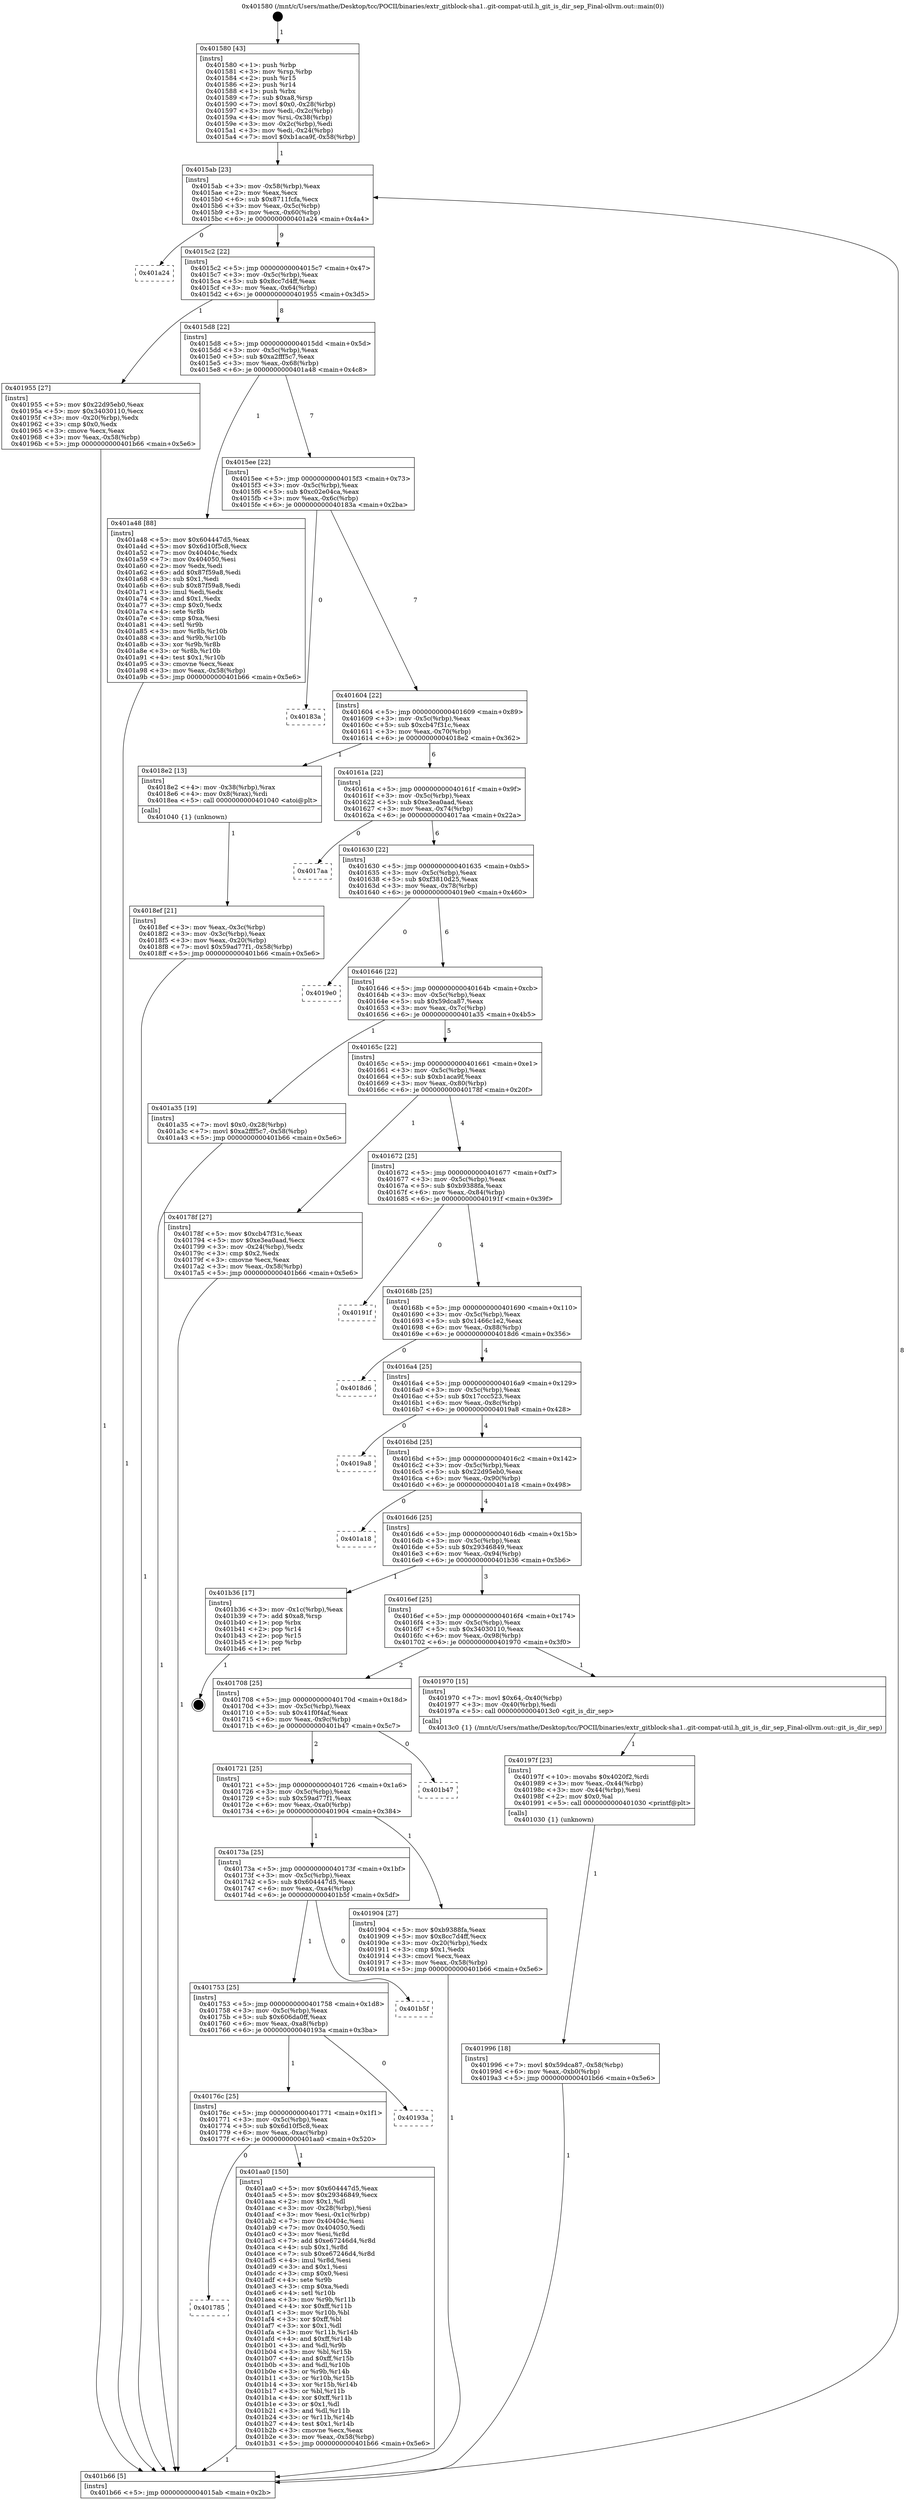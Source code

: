 digraph "0x401580" {
  label = "0x401580 (/mnt/c/Users/mathe/Desktop/tcc/POCII/binaries/extr_gitblock-sha1..git-compat-util.h_git_is_dir_sep_Final-ollvm.out::main(0))"
  labelloc = "t"
  node[shape=record]

  Entry [label="",width=0.3,height=0.3,shape=circle,fillcolor=black,style=filled]
  "0x4015ab" [label="{
     0x4015ab [23]\l
     | [instrs]\l
     &nbsp;&nbsp;0x4015ab \<+3\>: mov -0x58(%rbp),%eax\l
     &nbsp;&nbsp;0x4015ae \<+2\>: mov %eax,%ecx\l
     &nbsp;&nbsp;0x4015b0 \<+6\>: sub $0x8711fcfa,%ecx\l
     &nbsp;&nbsp;0x4015b6 \<+3\>: mov %eax,-0x5c(%rbp)\l
     &nbsp;&nbsp;0x4015b9 \<+3\>: mov %ecx,-0x60(%rbp)\l
     &nbsp;&nbsp;0x4015bc \<+6\>: je 0000000000401a24 \<main+0x4a4\>\l
  }"]
  "0x401a24" [label="{
     0x401a24\l
  }", style=dashed]
  "0x4015c2" [label="{
     0x4015c2 [22]\l
     | [instrs]\l
     &nbsp;&nbsp;0x4015c2 \<+5\>: jmp 00000000004015c7 \<main+0x47\>\l
     &nbsp;&nbsp;0x4015c7 \<+3\>: mov -0x5c(%rbp),%eax\l
     &nbsp;&nbsp;0x4015ca \<+5\>: sub $0x8cc7d4ff,%eax\l
     &nbsp;&nbsp;0x4015cf \<+3\>: mov %eax,-0x64(%rbp)\l
     &nbsp;&nbsp;0x4015d2 \<+6\>: je 0000000000401955 \<main+0x3d5\>\l
  }"]
  Exit [label="",width=0.3,height=0.3,shape=circle,fillcolor=black,style=filled,peripheries=2]
  "0x401955" [label="{
     0x401955 [27]\l
     | [instrs]\l
     &nbsp;&nbsp;0x401955 \<+5\>: mov $0x22d95eb0,%eax\l
     &nbsp;&nbsp;0x40195a \<+5\>: mov $0x34030110,%ecx\l
     &nbsp;&nbsp;0x40195f \<+3\>: mov -0x20(%rbp),%edx\l
     &nbsp;&nbsp;0x401962 \<+3\>: cmp $0x0,%edx\l
     &nbsp;&nbsp;0x401965 \<+3\>: cmove %ecx,%eax\l
     &nbsp;&nbsp;0x401968 \<+3\>: mov %eax,-0x58(%rbp)\l
     &nbsp;&nbsp;0x40196b \<+5\>: jmp 0000000000401b66 \<main+0x5e6\>\l
  }"]
  "0x4015d8" [label="{
     0x4015d8 [22]\l
     | [instrs]\l
     &nbsp;&nbsp;0x4015d8 \<+5\>: jmp 00000000004015dd \<main+0x5d\>\l
     &nbsp;&nbsp;0x4015dd \<+3\>: mov -0x5c(%rbp),%eax\l
     &nbsp;&nbsp;0x4015e0 \<+5\>: sub $0xa2fff5c7,%eax\l
     &nbsp;&nbsp;0x4015e5 \<+3\>: mov %eax,-0x68(%rbp)\l
     &nbsp;&nbsp;0x4015e8 \<+6\>: je 0000000000401a48 \<main+0x4c8\>\l
  }"]
  "0x401785" [label="{
     0x401785\l
  }", style=dashed]
  "0x401a48" [label="{
     0x401a48 [88]\l
     | [instrs]\l
     &nbsp;&nbsp;0x401a48 \<+5\>: mov $0x604447d5,%eax\l
     &nbsp;&nbsp;0x401a4d \<+5\>: mov $0x6d10f5c8,%ecx\l
     &nbsp;&nbsp;0x401a52 \<+7\>: mov 0x40404c,%edx\l
     &nbsp;&nbsp;0x401a59 \<+7\>: mov 0x404050,%esi\l
     &nbsp;&nbsp;0x401a60 \<+2\>: mov %edx,%edi\l
     &nbsp;&nbsp;0x401a62 \<+6\>: add $0x87f59a8,%edi\l
     &nbsp;&nbsp;0x401a68 \<+3\>: sub $0x1,%edi\l
     &nbsp;&nbsp;0x401a6b \<+6\>: sub $0x87f59a8,%edi\l
     &nbsp;&nbsp;0x401a71 \<+3\>: imul %edi,%edx\l
     &nbsp;&nbsp;0x401a74 \<+3\>: and $0x1,%edx\l
     &nbsp;&nbsp;0x401a77 \<+3\>: cmp $0x0,%edx\l
     &nbsp;&nbsp;0x401a7a \<+4\>: sete %r8b\l
     &nbsp;&nbsp;0x401a7e \<+3\>: cmp $0xa,%esi\l
     &nbsp;&nbsp;0x401a81 \<+4\>: setl %r9b\l
     &nbsp;&nbsp;0x401a85 \<+3\>: mov %r8b,%r10b\l
     &nbsp;&nbsp;0x401a88 \<+3\>: and %r9b,%r10b\l
     &nbsp;&nbsp;0x401a8b \<+3\>: xor %r9b,%r8b\l
     &nbsp;&nbsp;0x401a8e \<+3\>: or %r8b,%r10b\l
     &nbsp;&nbsp;0x401a91 \<+4\>: test $0x1,%r10b\l
     &nbsp;&nbsp;0x401a95 \<+3\>: cmovne %ecx,%eax\l
     &nbsp;&nbsp;0x401a98 \<+3\>: mov %eax,-0x58(%rbp)\l
     &nbsp;&nbsp;0x401a9b \<+5\>: jmp 0000000000401b66 \<main+0x5e6\>\l
  }"]
  "0x4015ee" [label="{
     0x4015ee [22]\l
     | [instrs]\l
     &nbsp;&nbsp;0x4015ee \<+5\>: jmp 00000000004015f3 \<main+0x73\>\l
     &nbsp;&nbsp;0x4015f3 \<+3\>: mov -0x5c(%rbp),%eax\l
     &nbsp;&nbsp;0x4015f6 \<+5\>: sub $0xc02e04ca,%eax\l
     &nbsp;&nbsp;0x4015fb \<+3\>: mov %eax,-0x6c(%rbp)\l
     &nbsp;&nbsp;0x4015fe \<+6\>: je 000000000040183a \<main+0x2ba\>\l
  }"]
  "0x401aa0" [label="{
     0x401aa0 [150]\l
     | [instrs]\l
     &nbsp;&nbsp;0x401aa0 \<+5\>: mov $0x604447d5,%eax\l
     &nbsp;&nbsp;0x401aa5 \<+5\>: mov $0x29346849,%ecx\l
     &nbsp;&nbsp;0x401aaa \<+2\>: mov $0x1,%dl\l
     &nbsp;&nbsp;0x401aac \<+3\>: mov -0x28(%rbp),%esi\l
     &nbsp;&nbsp;0x401aaf \<+3\>: mov %esi,-0x1c(%rbp)\l
     &nbsp;&nbsp;0x401ab2 \<+7\>: mov 0x40404c,%esi\l
     &nbsp;&nbsp;0x401ab9 \<+7\>: mov 0x404050,%edi\l
     &nbsp;&nbsp;0x401ac0 \<+3\>: mov %esi,%r8d\l
     &nbsp;&nbsp;0x401ac3 \<+7\>: add $0xe67246d4,%r8d\l
     &nbsp;&nbsp;0x401aca \<+4\>: sub $0x1,%r8d\l
     &nbsp;&nbsp;0x401ace \<+7\>: sub $0xe67246d4,%r8d\l
     &nbsp;&nbsp;0x401ad5 \<+4\>: imul %r8d,%esi\l
     &nbsp;&nbsp;0x401ad9 \<+3\>: and $0x1,%esi\l
     &nbsp;&nbsp;0x401adc \<+3\>: cmp $0x0,%esi\l
     &nbsp;&nbsp;0x401adf \<+4\>: sete %r9b\l
     &nbsp;&nbsp;0x401ae3 \<+3\>: cmp $0xa,%edi\l
     &nbsp;&nbsp;0x401ae6 \<+4\>: setl %r10b\l
     &nbsp;&nbsp;0x401aea \<+3\>: mov %r9b,%r11b\l
     &nbsp;&nbsp;0x401aed \<+4\>: xor $0xff,%r11b\l
     &nbsp;&nbsp;0x401af1 \<+3\>: mov %r10b,%bl\l
     &nbsp;&nbsp;0x401af4 \<+3\>: xor $0xff,%bl\l
     &nbsp;&nbsp;0x401af7 \<+3\>: xor $0x1,%dl\l
     &nbsp;&nbsp;0x401afa \<+3\>: mov %r11b,%r14b\l
     &nbsp;&nbsp;0x401afd \<+4\>: and $0xff,%r14b\l
     &nbsp;&nbsp;0x401b01 \<+3\>: and %dl,%r9b\l
     &nbsp;&nbsp;0x401b04 \<+3\>: mov %bl,%r15b\l
     &nbsp;&nbsp;0x401b07 \<+4\>: and $0xff,%r15b\l
     &nbsp;&nbsp;0x401b0b \<+3\>: and %dl,%r10b\l
     &nbsp;&nbsp;0x401b0e \<+3\>: or %r9b,%r14b\l
     &nbsp;&nbsp;0x401b11 \<+3\>: or %r10b,%r15b\l
     &nbsp;&nbsp;0x401b14 \<+3\>: xor %r15b,%r14b\l
     &nbsp;&nbsp;0x401b17 \<+3\>: or %bl,%r11b\l
     &nbsp;&nbsp;0x401b1a \<+4\>: xor $0xff,%r11b\l
     &nbsp;&nbsp;0x401b1e \<+3\>: or $0x1,%dl\l
     &nbsp;&nbsp;0x401b21 \<+3\>: and %dl,%r11b\l
     &nbsp;&nbsp;0x401b24 \<+3\>: or %r11b,%r14b\l
     &nbsp;&nbsp;0x401b27 \<+4\>: test $0x1,%r14b\l
     &nbsp;&nbsp;0x401b2b \<+3\>: cmovne %ecx,%eax\l
     &nbsp;&nbsp;0x401b2e \<+3\>: mov %eax,-0x58(%rbp)\l
     &nbsp;&nbsp;0x401b31 \<+5\>: jmp 0000000000401b66 \<main+0x5e6\>\l
  }"]
  "0x40183a" [label="{
     0x40183a\l
  }", style=dashed]
  "0x401604" [label="{
     0x401604 [22]\l
     | [instrs]\l
     &nbsp;&nbsp;0x401604 \<+5\>: jmp 0000000000401609 \<main+0x89\>\l
     &nbsp;&nbsp;0x401609 \<+3\>: mov -0x5c(%rbp),%eax\l
     &nbsp;&nbsp;0x40160c \<+5\>: sub $0xcb47f31c,%eax\l
     &nbsp;&nbsp;0x401611 \<+3\>: mov %eax,-0x70(%rbp)\l
     &nbsp;&nbsp;0x401614 \<+6\>: je 00000000004018e2 \<main+0x362\>\l
  }"]
  "0x40176c" [label="{
     0x40176c [25]\l
     | [instrs]\l
     &nbsp;&nbsp;0x40176c \<+5\>: jmp 0000000000401771 \<main+0x1f1\>\l
     &nbsp;&nbsp;0x401771 \<+3\>: mov -0x5c(%rbp),%eax\l
     &nbsp;&nbsp;0x401774 \<+5\>: sub $0x6d10f5c8,%eax\l
     &nbsp;&nbsp;0x401779 \<+6\>: mov %eax,-0xac(%rbp)\l
     &nbsp;&nbsp;0x40177f \<+6\>: je 0000000000401aa0 \<main+0x520\>\l
  }"]
  "0x4018e2" [label="{
     0x4018e2 [13]\l
     | [instrs]\l
     &nbsp;&nbsp;0x4018e2 \<+4\>: mov -0x38(%rbp),%rax\l
     &nbsp;&nbsp;0x4018e6 \<+4\>: mov 0x8(%rax),%rdi\l
     &nbsp;&nbsp;0x4018ea \<+5\>: call 0000000000401040 \<atoi@plt\>\l
     | [calls]\l
     &nbsp;&nbsp;0x401040 \{1\} (unknown)\l
  }"]
  "0x40161a" [label="{
     0x40161a [22]\l
     | [instrs]\l
     &nbsp;&nbsp;0x40161a \<+5\>: jmp 000000000040161f \<main+0x9f\>\l
     &nbsp;&nbsp;0x40161f \<+3\>: mov -0x5c(%rbp),%eax\l
     &nbsp;&nbsp;0x401622 \<+5\>: sub $0xe3ea0aad,%eax\l
     &nbsp;&nbsp;0x401627 \<+3\>: mov %eax,-0x74(%rbp)\l
     &nbsp;&nbsp;0x40162a \<+6\>: je 00000000004017aa \<main+0x22a\>\l
  }"]
  "0x40193a" [label="{
     0x40193a\l
  }", style=dashed]
  "0x4017aa" [label="{
     0x4017aa\l
  }", style=dashed]
  "0x401630" [label="{
     0x401630 [22]\l
     | [instrs]\l
     &nbsp;&nbsp;0x401630 \<+5\>: jmp 0000000000401635 \<main+0xb5\>\l
     &nbsp;&nbsp;0x401635 \<+3\>: mov -0x5c(%rbp),%eax\l
     &nbsp;&nbsp;0x401638 \<+5\>: sub $0xf3810d25,%eax\l
     &nbsp;&nbsp;0x40163d \<+3\>: mov %eax,-0x78(%rbp)\l
     &nbsp;&nbsp;0x401640 \<+6\>: je 00000000004019e0 \<main+0x460\>\l
  }"]
  "0x401753" [label="{
     0x401753 [25]\l
     | [instrs]\l
     &nbsp;&nbsp;0x401753 \<+5\>: jmp 0000000000401758 \<main+0x1d8\>\l
     &nbsp;&nbsp;0x401758 \<+3\>: mov -0x5c(%rbp),%eax\l
     &nbsp;&nbsp;0x40175b \<+5\>: sub $0x606da0ff,%eax\l
     &nbsp;&nbsp;0x401760 \<+6\>: mov %eax,-0xa8(%rbp)\l
     &nbsp;&nbsp;0x401766 \<+6\>: je 000000000040193a \<main+0x3ba\>\l
  }"]
  "0x4019e0" [label="{
     0x4019e0\l
  }", style=dashed]
  "0x401646" [label="{
     0x401646 [22]\l
     | [instrs]\l
     &nbsp;&nbsp;0x401646 \<+5\>: jmp 000000000040164b \<main+0xcb\>\l
     &nbsp;&nbsp;0x40164b \<+3\>: mov -0x5c(%rbp),%eax\l
     &nbsp;&nbsp;0x40164e \<+5\>: sub $0x59dca87,%eax\l
     &nbsp;&nbsp;0x401653 \<+3\>: mov %eax,-0x7c(%rbp)\l
     &nbsp;&nbsp;0x401656 \<+6\>: je 0000000000401a35 \<main+0x4b5\>\l
  }"]
  "0x401b5f" [label="{
     0x401b5f\l
  }", style=dashed]
  "0x401a35" [label="{
     0x401a35 [19]\l
     | [instrs]\l
     &nbsp;&nbsp;0x401a35 \<+7\>: movl $0x0,-0x28(%rbp)\l
     &nbsp;&nbsp;0x401a3c \<+7\>: movl $0xa2fff5c7,-0x58(%rbp)\l
     &nbsp;&nbsp;0x401a43 \<+5\>: jmp 0000000000401b66 \<main+0x5e6\>\l
  }"]
  "0x40165c" [label="{
     0x40165c [22]\l
     | [instrs]\l
     &nbsp;&nbsp;0x40165c \<+5\>: jmp 0000000000401661 \<main+0xe1\>\l
     &nbsp;&nbsp;0x401661 \<+3\>: mov -0x5c(%rbp),%eax\l
     &nbsp;&nbsp;0x401664 \<+5\>: sub $0xb1aca9f,%eax\l
     &nbsp;&nbsp;0x401669 \<+3\>: mov %eax,-0x80(%rbp)\l
     &nbsp;&nbsp;0x40166c \<+6\>: je 000000000040178f \<main+0x20f\>\l
  }"]
  "0x401996" [label="{
     0x401996 [18]\l
     | [instrs]\l
     &nbsp;&nbsp;0x401996 \<+7\>: movl $0x59dca87,-0x58(%rbp)\l
     &nbsp;&nbsp;0x40199d \<+6\>: mov %eax,-0xb0(%rbp)\l
     &nbsp;&nbsp;0x4019a3 \<+5\>: jmp 0000000000401b66 \<main+0x5e6\>\l
  }"]
  "0x40178f" [label="{
     0x40178f [27]\l
     | [instrs]\l
     &nbsp;&nbsp;0x40178f \<+5\>: mov $0xcb47f31c,%eax\l
     &nbsp;&nbsp;0x401794 \<+5\>: mov $0xe3ea0aad,%ecx\l
     &nbsp;&nbsp;0x401799 \<+3\>: mov -0x24(%rbp),%edx\l
     &nbsp;&nbsp;0x40179c \<+3\>: cmp $0x2,%edx\l
     &nbsp;&nbsp;0x40179f \<+3\>: cmovne %ecx,%eax\l
     &nbsp;&nbsp;0x4017a2 \<+3\>: mov %eax,-0x58(%rbp)\l
     &nbsp;&nbsp;0x4017a5 \<+5\>: jmp 0000000000401b66 \<main+0x5e6\>\l
  }"]
  "0x401672" [label="{
     0x401672 [25]\l
     | [instrs]\l
     &nbsp;&nbsp;0x401672 \<+5\>: jmp 0000000000401677 \<main+0xf7\>\l
     &nbsp;&nbsp;0x401677 \<+3\>: mov -0x5c(%rbp),%eax\l
     &nbsp;&nbsp;0x40167a \<+5\>: sub $0xb9388fa,%eax\l
     &nbsp;&nbsp;0x40167f \<+6\>: mov %eax,-0x84(%rbp)\l
     &nbsp;&nbsp;0x401685 \<+6\>: je 000000000040191f \<main+0x39f\>\l
  }"]
  "0x401b66" [label="{
     0x401b66 [5]\l
     | [instrs]\l
     &nbsp;&nbsp;0x401b66 \<+5\>: jmp 00000000004015ab \<main+0x2b\>\l
  }"]
  "0x401580" [label="{
     0x401580 [43]\l
     | [instrs]\l
     &nbsp;&nbsp;0x401580 \<+1\>: push %rbp\l
     &nbsp;&nbsp;0x401581 \<+3\>: mov %rsp,%rbp\l
     &nbsp;&nbsp;0x401584 \<+2\>: push %r15\l
     &nbsp;&nbsp;0x401586 \<+2\>: push %r14\l
     &nbsp;&nbsp;0x401588 \<+1\>: push %rbx\l
     &nbsp;&nbsp;0x401589 \<+7\>: sub $0xa8,%rsp\l
     &nbsp;&nbsp;0x401590 \<+7\>: movl $0x0,-0x28(%rbp)\l
     &nbsp;&nbsp;0x401597 \<+3\>: mov %edi,-0x2c(%rbp)\l
     &nbsp;&nbsp;0x40159a \<+4\>: mov %rsi,-0x38(%rbp)\l
     &nbsp;&nbsp;0x40159e \<+3\>: mov -0x2c(%rbp),%edi\l
     &nbsp;&nbsp;0x4015a1 \<+3\>: mov %edi,-0x24(%rbp)\l
     &nbsp;&nbsp;0x4015a4 \<+7\>: movl $0xb1aca9f,-0x58(%rbp)\l
  }"]
  "0x4018ef" [label="{
     0x4018ef [21]\l
     | [instrs]\l
     &nbsp;&nbsp;0x4018ef \<+3\>: mov %eax,-0x3c(%rbp)\l
     &nbsp;&nbsp;0x4018f2 \<+3\>: mov -0x3c(%rbp),%eax\l
     &nbsp;&nbsp;0x4018f5 \<+3\>: mov %eax,-0x20(%rbp)\l
     &nbsp;&nbsp;0x4018f8 \<+7\>: movl $0x59ad77f1,-0x58(%rbp)\l
     &nbsp;&nbsp;0x4018ff \<+5\>: jmp 0000000000401b66 \<main+0x5e6\>\l
  }"]
  "0x40197f" [label="{
     0x40197f [23]\l
     | [instrs]\l
     &nbsp;&nbsp;0x40197f \<+10\>: movabs $0x4020f2,%rdi\l
     &nbsp;&nbsp;0x401989 \<+3\>: mov %eax,-0x44(%rbp)\l
     &nbsp;&nbsp;0x40198c \<+3\>: mov -0x44(%rbp),%esi\l
     &nbsp;&nbsp;0x40198f \<+2\>: mov $0x0,%al\l
     &nbsp;&nbsp;0x401991 \<+5\>: call 0000000000401030 \<printf@plt\>\l
     | [calls]\l
     &nbsp;&nbsp;0x401030 \{1\} (unknown)\l
  }"]
  "0x40191f" [label="{
     0x40191f\l
  }", style=dashed]
  "0x40168b" [label="{
     0x40168b [25]\l
     | [instrs]\l
     &nbsp;&nbsp;0x40168b \<+5\>: jmp 0000000000401690 \<main+0x110\>\l
     &nbsp;&nbsp;0x401690 \<+3\>: mov -0x5c(%rbp),%eax\l
     &nbsp;&nbsp;0x401693 \<+5\>: sub $0x1466c1e2,%eax\l
     &nbsp;&nbsp;0x401698 \<+6\>: mov %eax,-0x88(%rbp)\l
     &nbsp;&nbsp;0x40169e \<+6\>: je 00000000004018d6 \<main+0x356\>\l
  }"]
  "0x40173a" [label="{
     0x40173a [25]\l
     | [instrs]\l
     &nbsp;&nbsp;0x40173a \<+5\>: jmp 000000000040173f \<main+0x1bf\>\l
     &nbsp;&nbsp;0x40173f \<+3\>: mov -0x5c(%rbp),%eax\l
     &nbsp;&nbsp;0x401742 \<+5\>: sub $0x604447d5,%eax\l
     &nbsp;&nbsp;0x401747 \<+6\>: mov %eax,-0xa4(%rbp)\l
     &nbsp;&nbsp;0x40174d \<+6\>: je 0000000000401b5f \<main+0x5df\>\l
  }"]
  "0x4018d6" [label="{
     0x4018d6\l
  }", style=dashed]
  "0x4016a4" [label="{
     0x4016a4 [25]\l
     | [instrs]\l
     &nbsp;&nbsp;0x4016a4 \<+5\>: jmp 00000000004016a9 \<main+0x129\>\l
     &nbsp;&nbsp;0x4016a9 \<+3\>: mov -0x5c(%rbp),%eax\l
     &nbsp;&nbsp;0x4016ac \<+5\>: sub $0x17ccc523,%eax\l
     &nbsp;&nbsp;0x4016b1 \<+6\>: mov %eax,-0x8c(%rbp)\l
     &nbsp;&nbsp;0x4016b7 \<+6\>: je 00000000004019a8 \<main+0x428\>\l
  }"]
  "0x401904" [label="{
     0x401904 [27]\l
     | [instrs]\l
     &nbsp;&nbsp;0x401904 \<+5\>: mov $0xb9388fa,%eax\l
     &nbsp;&nbsp;0x401909 \<+5\>: mov $0x8cc7d4ff,%ecx\l
     &nbsp;&nbsp;0x40190e \<+3\>: mov -0x20(%rbp),%edx\l
     &nbsp;&nbsp;0x401911 \<+3\>: cmp $0x1,%edx\l
     &nbsp;&nbsp;0x401914 \<+3\>: cmovl %ecx,%eax\l
     &nbsp;&nbsp;0x401917 \<+3\>: mov %eax,-0x58(%rbp)\l
     &nbsp;&nbsp;0x40191a \<+5\>: jmp 0000000000401b66 \<main+0x5e6\>\l
  }"]
  "0x4019a8" [label="{
     0x4019a8\l
  }", style=dashed]
  "0x4016bd" [label="{
     0x4016bd [25]\l
     | [instrs]\l
     &nbsp;&nbsp;0x4016bd \<+5\>: jmp 00000000004016c2 \<main+0x142\>\l
     &nbsp;&nbsp;0x4016c2 \<+3\>: mov -0x5c(%rbp),%eax\l
     &nbsp;&nbsp;0x4016c5 \<+5\>: sub $0x22d95eb0,%eax\l
     &nbsp;&nbsp;0x4016ca \<+6\>: mov %eax,-0x90(%rbp)\l
     &nbsp;&nbsp;0x4016d0 \<+6\>: je 0000000000401a18 \<main+0x498\>\l
  }"]
  "0x401721" [label="{
     0x401721 [25]\l
     | [instrs]\l
     &nbsp;&nbsp;0x401721 \<+5\>: jmp 0000000000401726 \<main+0x1a6\>\l
     &nbsp;&nbsp;0x401726 \<+3\>: mov -0x5c(%rbp),%eax\l
     &nbsp;&nbsp;0x401729 \<+5\>: sub $0x59ad77f1,%eax\l
     &nbsp;&nbsp;0x40172e \<+6\>: mov %eax,-0xa0(%rbp)\l
     &nbsp;&nbsp;0x401734 \<+6\>: je 0000000000401904 \<main+0x384\>\l
  }"]
  "0x401a18" [label="{
     0x401a18\l
  }", style=dashed]
  "0x4016d6" [label="{
     0x4016d6 [25]\l
     | [instrs]\l
     &nbsp;&nbsp;0x4016d6 \<+5\>: jmp 00000000004016db \<main+0x15b\>\l
     &nbsp;&nbsp;0x4016db \<+3\>: mov -0x5c(%rbp),%eax\l
     &nbsp;&nbsp;0x4016de \<+5\>: sub $0x29346849,%eax\l
     &nbsp;&nbsp;0x4016e3 \<+6\>: mov %eax,-0x94(%rbp)\l
     &nbsp;&nbsp;0x4016e9 \<+6\>: je 0000000000401b36 \<main+0x5b6\>\l
  }"]
  "0x401b47" [label="{
     0x401b47\l
  }", style=dashed]
  "0x401b36" [label="{
     0x401b36 [17]\l
     | [instrs]\l
     &nbsp;&nbsp;0x401b36 \<+3\>: mov -0x1c(%rbp),%eax\l
     &nbsp;&nbsp;0x401b39 \<+7\>: add $0xa8,%rsp\l
     &nbsp;&nbsp;0x401b40 \<+1\>: pop %rbx\l
     &nbsp;&nbsp;0x401b41 \<+2\>: pop %r14\l
     &nbsp;&nbsp;0x401b43 \<+2\>: pop %r15\l
     &nbsp;&nbsp;0x401b45 \<+1\>: pop %rbp\l
     &nbsp;&nbsp;0x401b46 \<+1\>: ret\l
  }"]
  "0x4016ef" [label="{
     0x4016ef [25]\l
     | [instrs]\l
     &nbsp;&nbsp;0x4016ef \<+5\>: jmp 00000000004016f4 \<main+0x174\>\l
     &nbsp;&nbsp;0x4016f4 \<+3\>: mov -0x5c(%rbp),%eax\l
     &nbsp;&nbsp;0x4016f7 \<+5\>: sub $0x34030110,%eax\l
     &nbsp;&nbsp;0x4016fc \<+6\>: mov %eax,-0x98(%rbp)\l
     &nbsp;&nbsp;0x401702 \<+6\>: je 0000000000401970 \<main+0x3f0\>\l
  }"]
  "0x401708" [label="{
     0x401708 [25]\l
     | [instrs]\l
     &nbsp;&nbsp;0x401708 \<+5\>: jmp 000000000040170d \<main+0x18d\>\l
     &nbsp;&nbsp;0x40170d \<+3\>: mov -0x5c(%rbp),%eax\l
     &nbsp;&nbsp;0x401710 \<+5\>: sub $0x41f0f4af,%eax\l
     &nbsp;&nbsp;0x401715 \<+6\>: mov %eax,-0x9c(%rbp)\l
     &nbsp;&nbsp;0x40171b \<+6\>: je 0000000000401b47 \<main+0x5c7\>\l
  }"]
  "0x401970" [label="{
     0x401970 [15]\l
     | [instrs]\l
     &nbsp;&nbsp;0x401970 \<+7\>: movl $0x64,-0x40(%rbp)\l
     &nbsp;&nbsp;0x401977 \<+3\>: mov -0x40(%rbp),%edi\l
     &nbsp;&nbsp;0x40197a \<+5\>: call 00000000004013c0 \<git_is_dir_sep\>\l
     | [calls]\l
     &nbsp;&nbsp;0x4013c0 \{1\} (/mnt/c/Users/mathe/Desktop/tcc/POCII/binaries/extr_gitblock-sha1..git-compat-util.h_git_is_dir_sep_Final-ollvm.out::git_is_dir_sep)\l
  }"]
  Entry -> "0x401580" [label=" 1"]
  "0x4015ab" -> "0x401a24" [label=" 0"]
  "0x4015ab" -> "0x4015c2" [label=" 9"]
  "0x401b36" -> Exit [label=" 1"]
  "0x4015c2" -> "0x401955" [label=" 1"]
  "0x4015c2" -> "0x4015d8" [label=" 8"]
  "0x401aa0" -> "0x401b66" [label=" 1"]
  "0x4015d8" -> "0x401a48" [label=" 1"]
  "0x4015d8" -> "0x4015ee" [label=" 7"]
  "0x40176c" -> "0x401785" [label=" 0"]
  "0x4015ee" -> "0x40183a" [label=" 0"]
  "0x4015ee" -> "0x401604" [label=" 7"]
  "0x40176c" -> "0x401aa0" [label=" 1"]
  "0x401604" -> "0x4018e2" [label=" 1"]
  "0x401604" -> "0x40161a" [label=" 6"]
  "0x401753" -> "0x40176c" [label=" 1"]
  "0x40161a" -> "0x4017aa" [label=" 0"]
  "0x40161a" -> "0x401630" [label=" 6"]
  "0x401753" -> "0x40193a" [label=" 0"]
  "0x401630" -> "0x4019e0" [label=" 0"]
  "0x401630" -> "0x401646" [label=" 6"]
  "0x40173a" -> "0x401753" [label=" 1"]
  "0x401646" -> "0x401a35" [label=" 1"]
  "0x401646" -> "0x40165c" [label=" 5"]
  "0x40173a" -> "0x401b5f" [label=" 0"]
  "0x40165c" -> "0x40178f" [label=" 1"]
  "0x40165c" -> "0x401672" [label=" 4"]
  "0x40178f" -> "0x401b66" [label=" 1"]
  "0x401580" -> "0x4015ab" [label=" 1"]
  "0x401b66" -> "0x4015ab" [label=" 8"]
  "0x4018e2" -> "0x4018ef" [label=" 1"]
  "0x4018ef" -> "0x401b66" [label=" 1"]
  "0x401a48" -> "0x401b66" [label=" 1"]
  "0x401672" -> "0x40191f" [label=" 0"]
  "0x401672" -> "0x40168b" [label=" 4"]
  "0x401a35" -> "0x401b66" [label=" 1"]
  "0x40168b" -> "0x4018d6" [label=" 0"]
  "0x40168b" -> "0x4016a4" [label=" 4"]
  "0x401996" -> "0x401b66" [label=" 1"]
  "0x4016a4" -> "0x4019a8" [label=" 0"]
  "0x4016a4" -> "0x4016bd" [label=" 4"]
  "0x40197f" -> "0x401996" [label=" 1"]
  "0x4016bd" -> "0x401a18" [label=" 0"]
  "0x4016bd" -> "0x4016d6" [label=" 4"]
  "0x401955" -> "0x401b66" [label=" 1"]
  "0x4016d6" -> "0x401b36" [label=" 1"]
  "0x4016d6" -> "0x4016ef" [label=" 3"]
  "0x401904" -> "0x401b66" [label=" 1"]
  "0x4016ef" -> "0x401970" [label=" 1"]
  "0x4016ef" -> "0x401708" [label=" 2"]
  "0x401721" -> "0x40173a" [label=" 1"]
  "0x401708" -> "0x401b47" [label=" 0"]
  "0x401708" -> "0x401721" [label=" 2"]
  "0x401970" -> "0x40197f" [label=" 1"]
  "0x401721" -> "0x401904" [label=" 1"]
}
